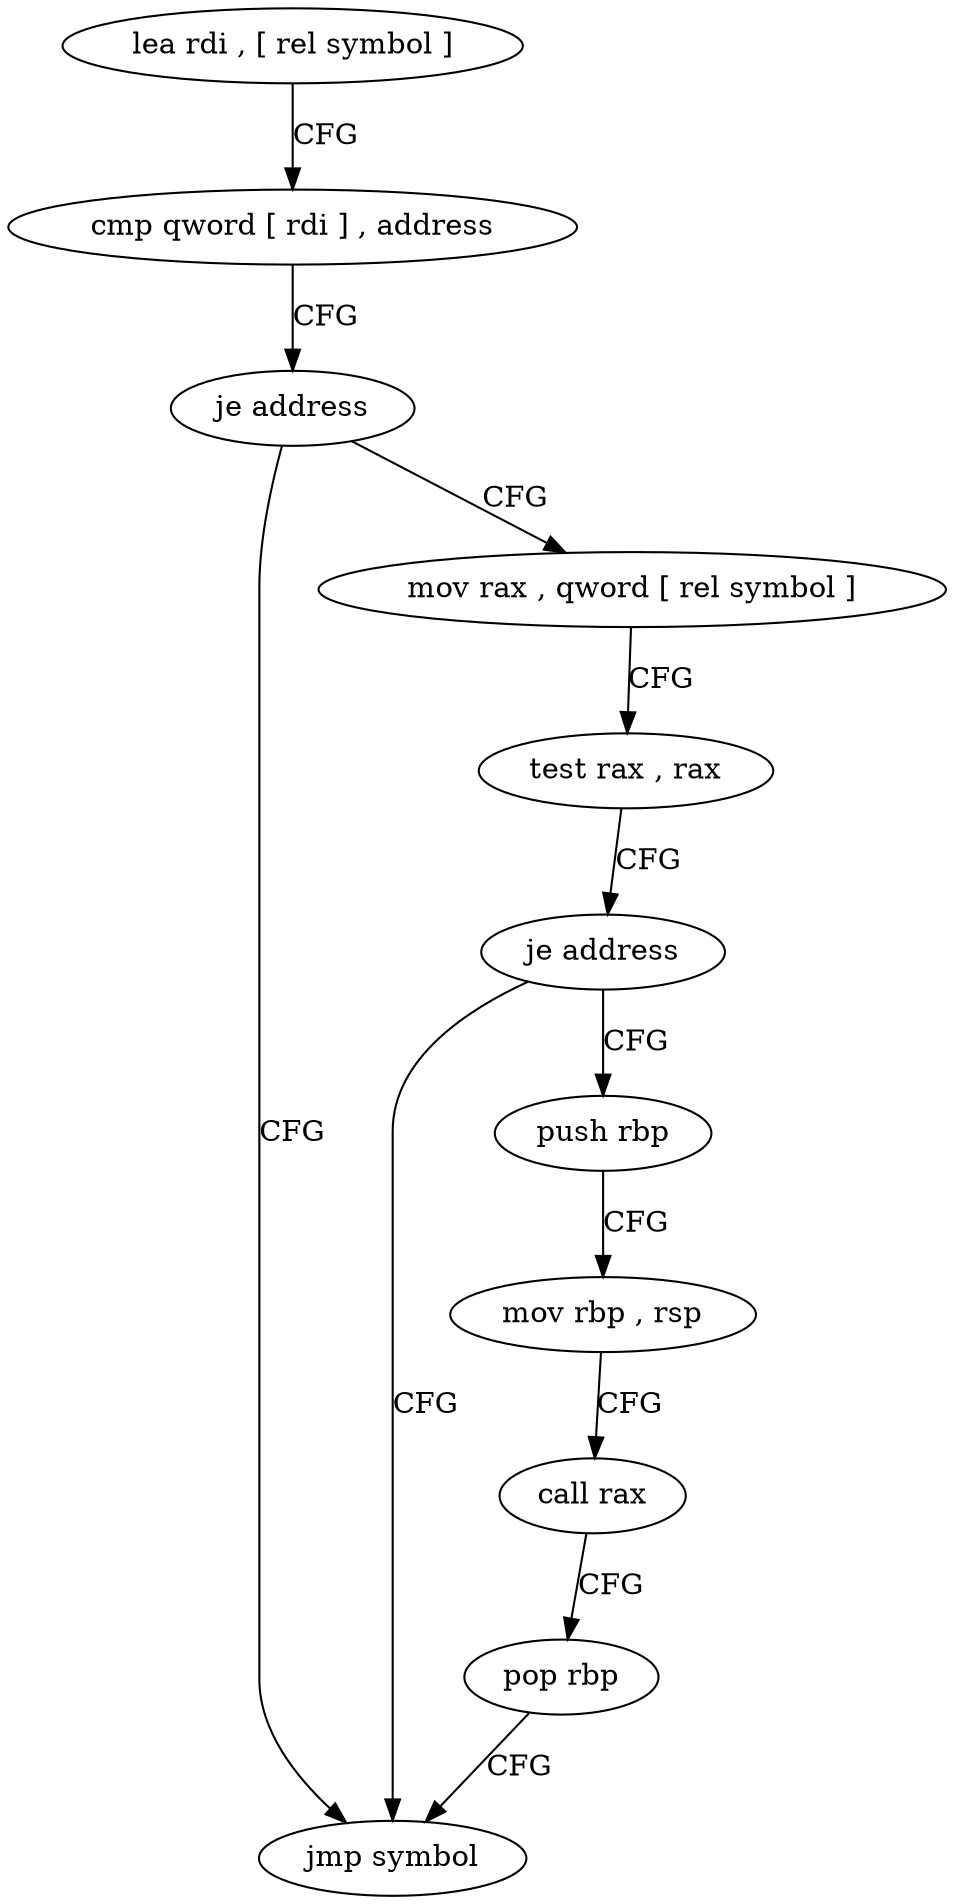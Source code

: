 digraph "func" {
"78457" [label = "lea rdi , [ rel symbol ]" ]
"78464" [label = "cmp qword [ rdi ] , address" ]
"78468" [label = "je address" ]
"78489" [label = "jmp symbol" ]
"78470" [label = "mov rax , qword [ rel symbol ]" ]
"78477" [label = "test rax , rax" ]
"78480" [label = "je address" ]
"78482" [label = "push rbp" ]
"78483" [label = "mov rbp , rsp" ]
"78486" [label = "call rax" ]
"78488" [label = "pop rbp" ]
"78457" -> "78464" [ label = "CFG" ]
"78464" -> "78468" [ label = "CFG" ]
"78468" -> "78489" [ label = "CFG" ]
"78468" -> "78470" [ label = "CFG" ]
"78470" -> "78477" [ label = "CFG" ]
"78477" -> "78480" [ label = "CFG" ]
"78480" -> "78489" [ label = "CFG" ]
"78480" -> "78482" [ label = "CFG" ]
"78482" -> "78483" [ label = "CFG" ]
"78483" -> "78486" [ label = "CFG" ]
"78486" -> "78488" [ label = "CFG" ]
"78488" -> "78489" [ label = "CFG" ]
}
